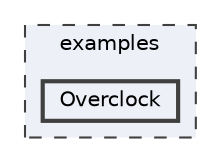 digraph "/home/runner/work/FastLED/FastLED/examples/Overclock"
{
 // INTERACTIVE_SVG=YES
 // LATEX_PDF_SIZE
  bgcolor="transparent";
  edge [fontname=Helvetica,fontsize=10,labelfontname=Helvetica,labelfontsize=10];
  node [fontname=Helvetica,fontsize=10,shape=box,height=0.2,width=0.4];
  compound=true
  subgraph clusterdir_d28a4824dc47e487b107a5db32ef43c4 {
    graph [ bgcolor="#edf0f7", pencolor="grey25", label="examples", fontname=Helvetica,fontsize=10 style="filled,dashed", URL="dir_d28a4824dc47e487b107a5db32ef43c4.html",tooltip=""]
  dir_e42350710e4d449d396561585bae204b [label="Overclock", fillcolor="#edf0f7", color="grey25", style="filled,bold", URL="dir_e42350710e4d449d396561585bae204b.html",tooltip=""];
  }
}
